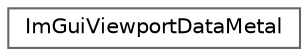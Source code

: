 digraph "类继承关系图"
{
 // LATEX_PDF_SIZE
  bgcolor="transparent";
  edge [fontname=Helvetica,fontsize=10,labelfontname=Helvetica,labelfontsize=10];
  node [fontname=Helvetica,fontsize=10,shape=box,height=0.2,width=0.4];
  rankdir="LR";
  Node0 [id="Node000000",label="ImGuiViewportDataMetal",height=0.2,width=0.4,color="grey40", fillcolor="white", style="filled",URL="$struct_im_gui_viewport_data_metal.html",tooltip=" "];
}
